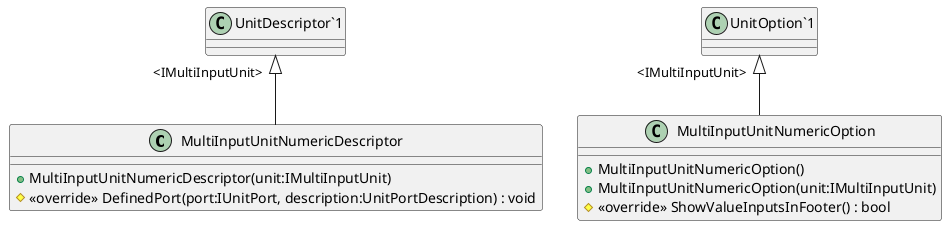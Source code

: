 @startuml
class MultiInputUnitNumericDescriptor {
    + MultiInputUnitNumericDescriptor(unit:IMultiInputUnit)
    # <<override>> DefinedPort(port:IUnitPort, description:UnitPortDescription) : void
}
class MultiInputUnitNumericOption {
    + MultiInputUnitNumericOption()
    + MultiInputUnitNumericOption(unit:IMultiInputUnit)
    # <<override>> ShowValueInputsInFooter() : bool
}
"UnitDescriptor`1" "<IMultiInputUnit>" <|-- MultiInputUnitNumericDescriptor
"UnitOption`1" "<IMultiInputUnit>" <|-- MultiInputUnitNumericOption
@enduml
